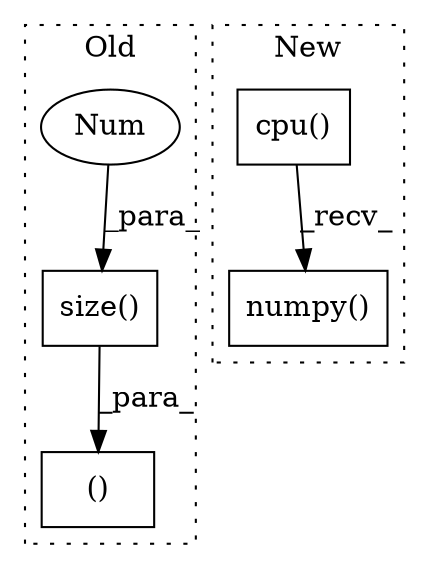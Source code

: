 digraph G {
subgraph cluster0 {
1 [label="size()" a="75" s="2269,2286" l="16,1" shape="box"];
3 [label="Num" a="76" s="2285" l="1" shape="ellipse"];
5 [label="()" a="54" s="2463" l="32" shape="box"];
label = "Old";
style="dotted";
}
subgraph cluster1 {
2 [label="cpu()" a="75" s="2392" l="21" shape="box"];
4 [label="numpy()" a="75" s="2392" l="29" shape="box"];
label = "New";
style="dotted";
}
1 -> 5 [label="_para_"];
2 -> 4 [label="_recv_"];
3 -> 1 [label="_para_"];
}